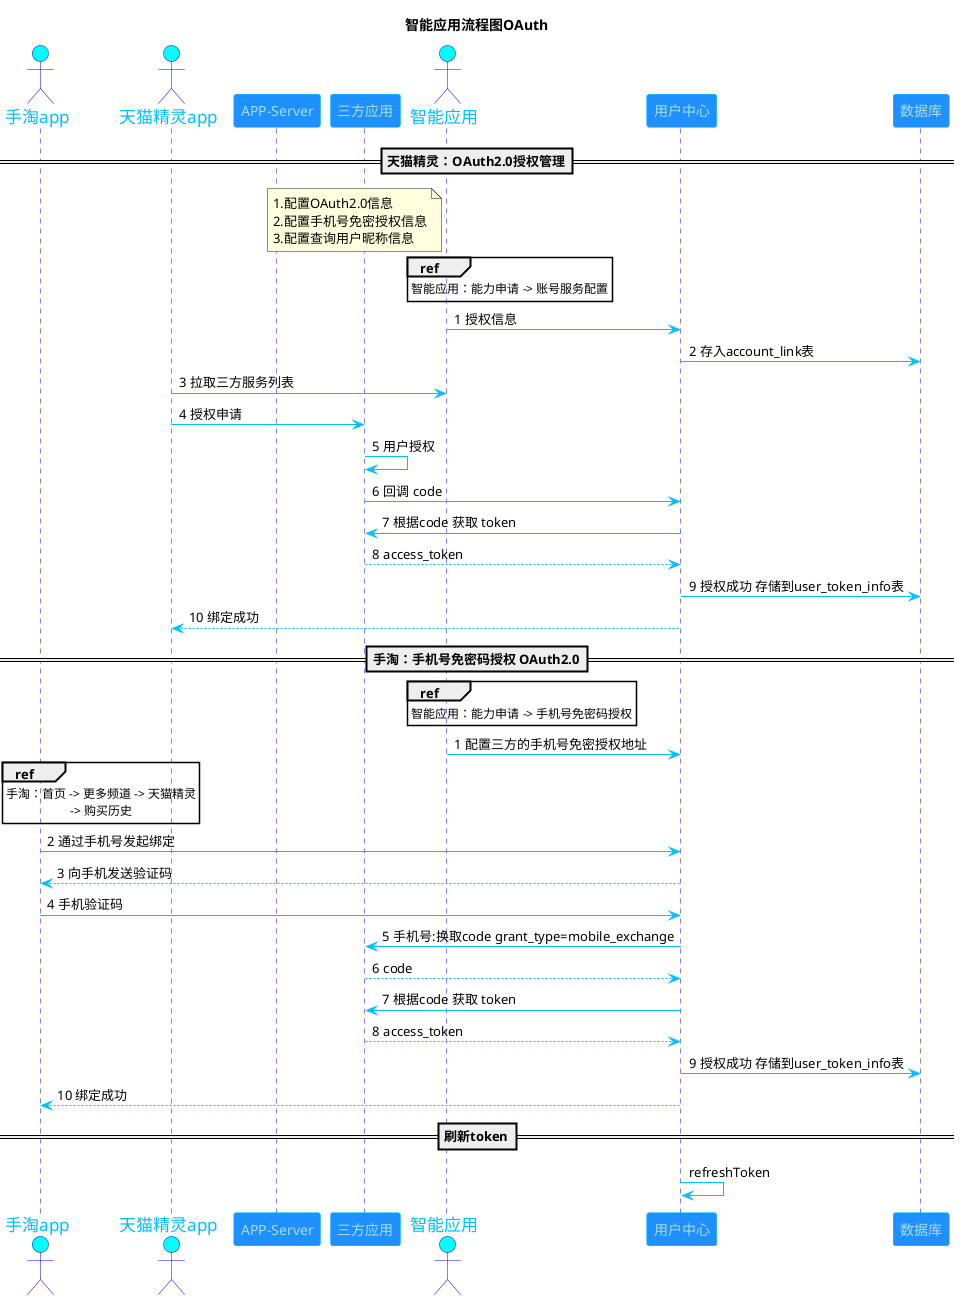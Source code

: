 @startuml
skinparam backfroundColor #EEEBBB


skinparam sequence {

    ArrowColor DeepSkyBlue
    ActorBorderColor blue
    LifeLineBorderColor blue
    LifeLineBackgroundColor #A9DCDF

    ParticipantBorderColor DeepSkyBlue
    ParticipantBackgroundColor DodgerBlue
    ParticipantFontName Aapex
    ParticipantFontColor #A9DCDF

    ActorBackgroundColor aqua
    ActorFontColor DeepSkyBlue
    ActorFontSize 17
    ActorFontName Aapex
}
actor  "手淘app" as order02 order 0
actor  "天猫精灵app" as order0 order 3
participant  "APP-Server" as order00 order 5
participant  "三方应用" as order01 order 6
actor  "智能应用" as order1 order 10
participant "用户中心" as order2 order 20
participant "数据库" as  order3 order 30


title : 智能应用流程图OAuth
==天猫精灵：OAuth2.0授权管理==
note left order1
    1.配置OAuth2.0信息
    2.配置手机号免密授权信息
    3.配置查询用户昵称信息
end note
ref over order1
    智能应用：能力申请 -> 账号服务配置
end ref
order1 -> order2 : 1 授权信息
order2 -> order3 : 2 存入account_link表
order0 -> order1 : 3 拉取三方服务列表
order0 -> order01 : 4 授权申请
order01 -> order01 : 5 用户授权
order01 -> order2 : 6 回调 code
order2 -> order01 : 7 根据code 获取 token
order01 --> order2 : 8 access_token
order2 -> order3 : 9 授权成功 存储到user_token_info表
order0 <-- order2 : 10 绑定成功

==手淘：手机号免密码授权 OAuth2.0==
ref over order1
    智能应用：能力申请 -> 手机号免密码授权
end ref
order1 -> order2 : 1 配置三方的手机号免密授权地址
ref over order02
    手淘：首页 -> 更多频道 -> 天猫精灵
    -> 购买历史
end ref
order02 -> order2 : 2 通过手机号发起绑定
order02 <-- order2 : 3 向手机发送验证码
order02 -> order2 : 4 手机验证码
order2 -> order01 : 5 手机号:换取code grant_type=mobile_exchange
order01 --> order2 : 6 code
order01 <- order2 : 7 根据code 获取 token
order01 --> order2 : 8 access_token
order2 -> order3: 9 授权成功 存储到user_token_info表
order02 <-- order2 : 10 绑定成功

==刷新token==
order2 -> order2: refreshToken
@enduml
